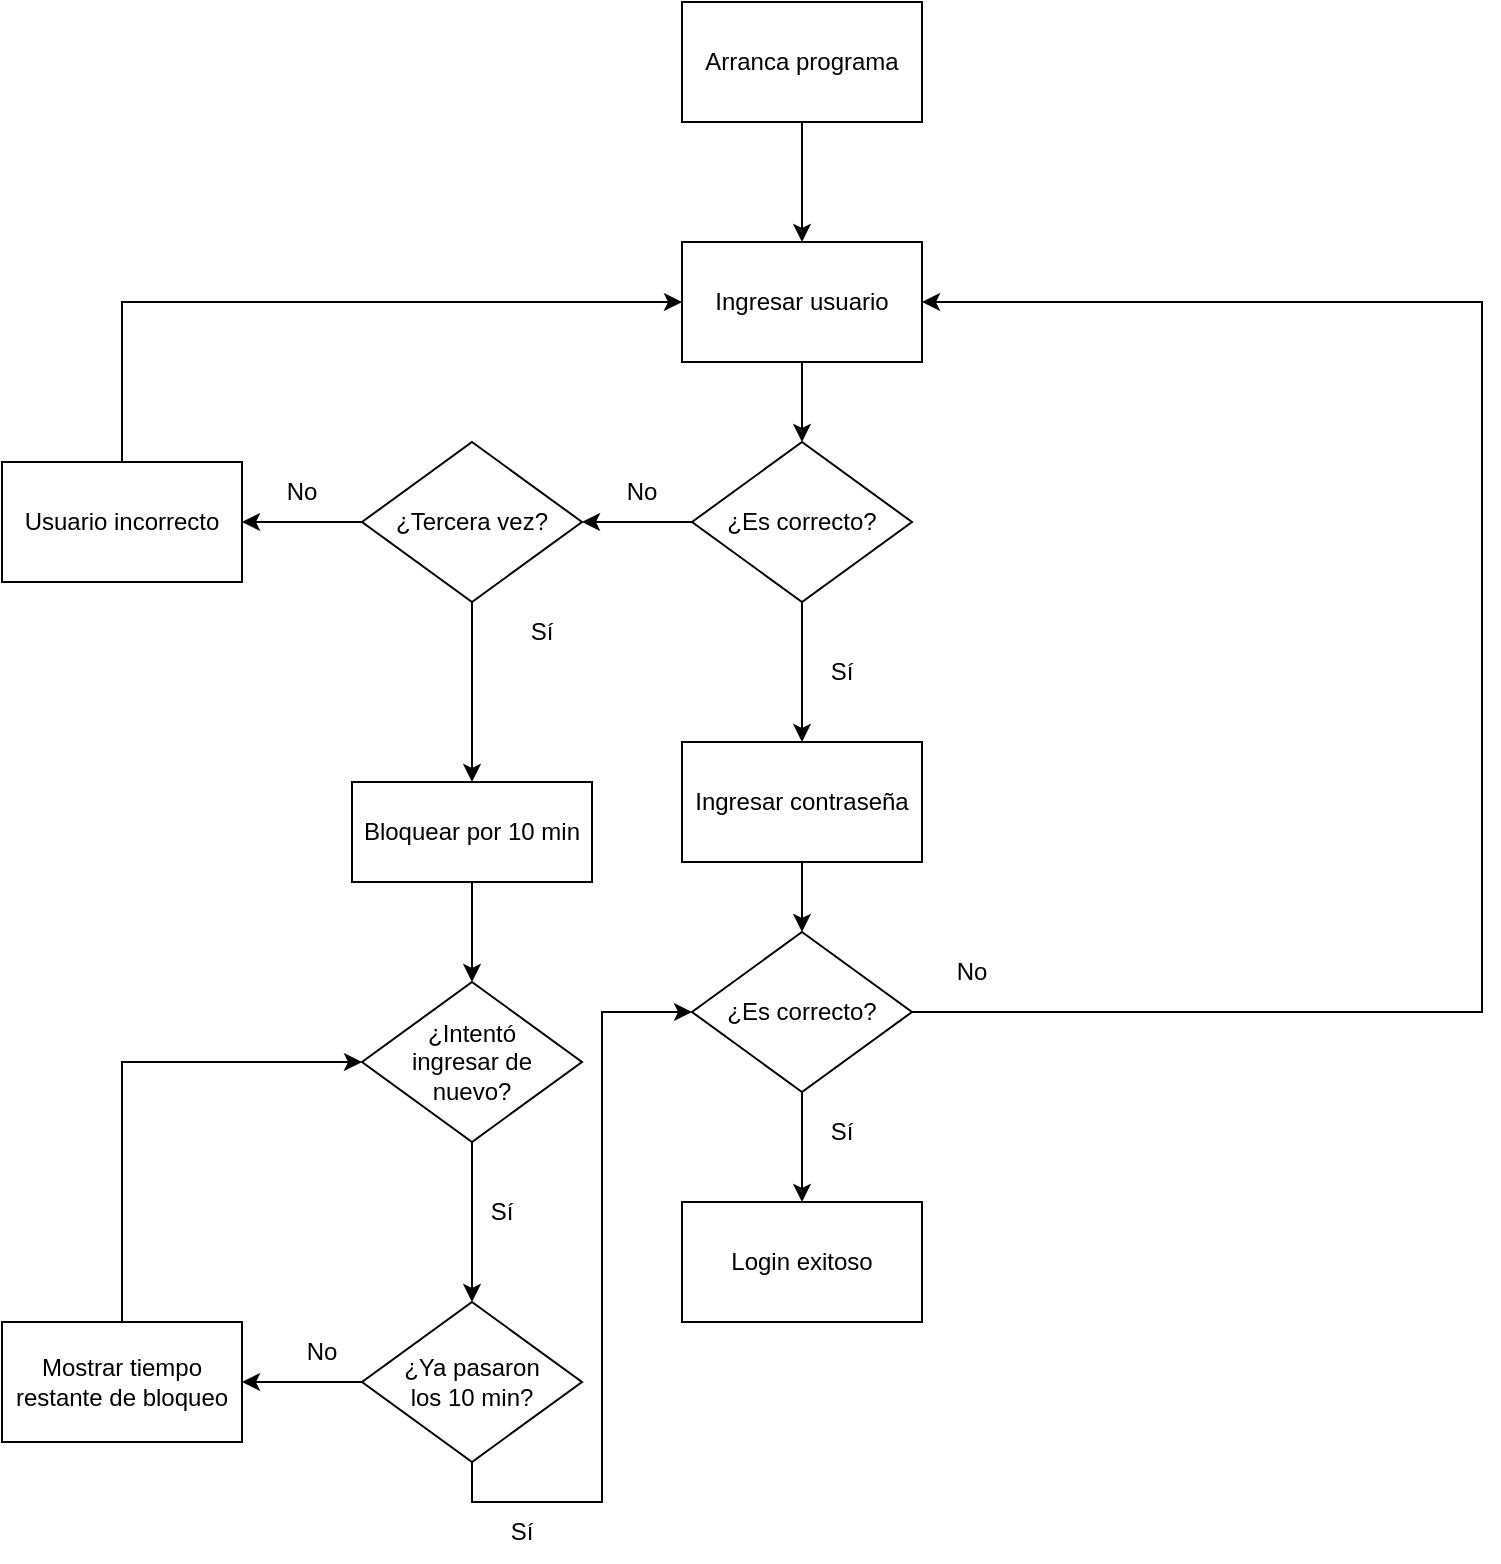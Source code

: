 <mxfile version="20.2.3" type="device"><diagram id="C5RBs43oDa-KdzZeNtuy" name="Page-1"><mxGraphModel dx="868" dy="553" grid="1" gridSize="10" guides="1" tooltips="1" connect="1" arrows="1" fold="1" page="1" pageScale="1" pageWidth="827" pageHeight="1169" math="0" shadow="0"><root><mxCell id="WIyWlLk6GJQsqaUBKTNV-0"/><mxCell id="WIyWlLk6GJQsqaUBKTNV-1" parent="WIyWlLk6GJQsqaUBKTNV-0"/><mxCell id="7yZNQDhG3BpC_zGq4q1O-2" style="edgeStyle=orthogonalEdgeStyle;rounded=0;orthogonalLoop=1;jettySize=auto;html=1;exitX=0.5;exitY=1;exitDx=0;exitDy=0;entryX=0.5;entryY=0;entryDx=0;entryDy=0;" edge="1" parent="WIyWlLk6GJQsqaUBKTNV-1" source="7yZNQDhG3BpC_zGq4q1O-0" target="7yZNQDhG3BpC_zGq4q1O-1"><mxGeometry relative="1" as="geometry"/></mxCell><mxCell id="7yZNQDhG3BpC_zGq4q1O-0" value="Arranca programa" style="rounded=0;whiteSpace=wrap;html=1;" vertex="1" parent="WIyWlLk6GJQsqaUBKTNV-1"><mxGeometry x="350" y="40" width="120" height="60" as="geometry"/></mxCell><mxCell id="7yZNQDhG3BpC_zGq4q1O-4" style="edgeStyle=orthogonalEdgeStyle;rounded=0;orthogonalLoop=1;jettySize=auto;html=1;exitX=0.5;exitY=1;exitDx=0;exitDy=0;" edge="1" parent="WIyWlLk6GJQsqaUBKTNV-1" source="7yZNQDhG3BpC_zGq4q1O-1" target="7yZNQDhG3BpC_zGq4q1O-3"><mxGeometry relative="1" as="geometry"/></mxCell><mxCell id="7yZNQDhG3BpC_zGq4q1O-1" value="Ingresar usuario" style="rounded=0;whiteSpace=wrap;html=1;" vertex="1" parent="WIyWlLk6GJQsqaUBKTNV-1"><mxGeometry x="350" y="160" width="120" height="60" as="geometry"/></mxCell><mxCell id="7yZNQDhG3BpC_zGq4q1O-23" style="edgeStyle=orthogonalEdgeStyle;rounded=0;orthogonalLoop=1;jettySize=auto;html=1;entryX=1;entryY=0.5;entryDx=0;entryDy=0;" edge="1" parent="WIyWlLk6GJQsqaUBKTNV-1" source="7yZNQDhG3BpC_zGq4q1O-3" target="7yZNQDhG3BpC_zGq4q1O-22"><mxGeometry relative="1" as="geometry"/></mxCell><mxCell id="7yZNQDhG3BpC_zGq4q1O-3" value="¿Es correcto?" style="rhombus;whiteSpace=wrap;html=1;spacing=2;spacingLeft=12;spacingRight=12;" vertex="1" parent="WIyWlLk6GJQsqaUBKTNV-1"><mxGeometry x="355" y="260" width="110" height="80" as="geometry"/></mxCell><mxCell id="7yZNQDhG3BpC_zGq4q1O-8" style="edgeStyle=orthogonalEdgeStyle;rounded=0;orthogonalLoop=1;jettySize=auto;html=1;entryX=0;entryY=0.5;entryDx=0;entryDy=0;" edge="1" parent="WIyWlLk6GJQsqaUBKTNV-1" source="7yZNQDhG3BpC_zGq4q1O-6" target="7yZNQDhG3BpC_zGq4q1O-1"><mxGeometry relative="1" as="geometry"><mxPoint x="170" y="130" as="targetPoint"/><Array as="points"><mxPoint x="70" y="190"/></Array></mxGeometry></mxCell><mxCell id="7yZNQDhG3BpC_zGq4q1O-6" value="Usuario incorrecto" style="rounded=0;whiteSpace=wrap;html=1;" vertex="1" parent="WIyWlLk6GJQsqaUBKTNV-1"><mxGeometry x="10" y="270" width="120" height="60" as="geometry"/></mxCell><mxCell id="7yZNQDhG3BpC_zGq4q1O-9" value="Sí" style="text;html=1;strokeColor=none;fillColor=none;align=center;verticalAlign=middle;whiteSpace=wrap;rounded=0;" vertex="1" parent="WIyWlLk6GJQsqaUBKTNV-1"><mxGeometry x="400" y="360" width="60" height="30" as="geometry"/></mxCell><mxCell id="7yZNQDhG3BpC_zGq4q1O-14" style="edgeStyle=orthogonalEdgeStyle;rounded=0;orthogonalLoop=1;jettySize=auto;html=1;exitX=0.5;exitY=1;exitDx=0;exitDy=0;entryX=0.5;entryY=0;entryDx=0;entryDy=0;" edge="1" parent="WIyWlLk6GJQsqaUBKTNV-1" source="7yZNQDhG3BpC_zGq4q1O-10" target="7yZNQDhG3BpC_zGq4q1O-12"><mxGeometry relative="1" as="geometry"/></mxCell><mxCell id="7yZNQDhG3BpC_zGq4q1O-10" value="Ingresar contraseña" style="rounded=0;whiteSpace=wrap;html=1;" vertex="1" parent="WIyWlLk6GJQsqaUBKTNV-1"><mxGeometry x="350" y="410" width="120" height="60" as="geometry"/></mxCell><mxCell id="7yZNQDhG3BpC_zGq4q1O-11" value="" style="endArrow=classic;html=1;rounded=0;exitX=0.5;exitY=1;exitDx=0;exitDy=0;entryX=0.5;entryY=0;entryDx=0;entryDy=0;" edge="1" parent="WIyWlLk6GJQsqaUBKTNV-1" source="7yZNQDhG3BpC_zGq4q1O-3" target="7yZNQDhG3BpC_zGq4q1O-10"><mxGeometry width="50" height="50" relative="1" as="geometry"><mxPoint x="460" y="410" as="sourcePoint"/><mxPoint x="510" y="360" as="targetPoint"/></mxGeometry></mxCell><mxCell id="7yZNQDhG3BpC_zGq4q1O-16" style="edgeStyle=orthogonalEdgeStyle;rounded=0;orthogonalLoop=1;jettySize=auto;html=1;exitX=0.5;exitY=1;exitDx=0;exitDy=0;entryX=0.5;entryY=0;entryDx=0;entryDy=0;" edge="1" parent="WIyWlLk6GJQsqaUBKTNV-1" source="7yZNQDhG3BpC_zGq4q1O-12" target="7yZNQDhG3BpC_zGq4q1O-15"><mxGeometry relative="1" as="geometry"/></mxCell><mxCell id="7yZNQDhG3BpC_zGq4q1O-18" style="edgeStyle=orthogonalEdgeStyle;rounded=0;orthogonalLoop=1;jettySize=auto;html=1;exitX=1;exitY=0.5;exitDx=0;exitDy=0;entryX=1;entryY=0.5;entryDx=0;entryDy=0;" edge="1" parent="WIyWlLk6GJQsqaUBKTNV-1" source="7yZNQDhG3BpC_zGq4q1O-12" target="7yZNQDhG3BpC_zGq4q1O-1"><mxGeometry relative="1" as="geometry"><mxPoint x="750" y="545" as="targetPoint"/><Array as="points"><mxPoint x="750" y="545"/><mxPoint x="750" y="190"/></Array></mxGeometry></mxCell><mxCell id="7yZNQDhG3BpC_zGq4q1O-12" value="¿Es correcto?" style="rhombus;whiteSpace=wrap;html=1;spacing=2;spacingLeft=12;spacingRight=12;" vertex="1" parent="WIyWlLk6GJQsqaUBKTNV-1"><mxGeometry x="355" y="505" width="110" height="80" as="geometry"/></mxCell><mxCell id="7yZNQDhG3BpC_zGq4q1O-15" value="Login exitoso" style="rounded=0;whiteSpace=wrap;html=1;" vertex="1" parent="WIyWlLk6GJQsqaUBKTNV-1"><mxGeometry x="350" y="640" width="120" height="60" as="geometry"/></mxCell><mxCell id="7yZNQDhG3BpC_zGq4q1O-17" value="Sí" style="text;html=1;strokeColor=none;fillColor=none;align=center;verticalAlign=middle;whiteSpace=wrap;rounded=0;" vertex="1" parent="WIyWlLk6GJQsqaUBKTNV-1"><mxGeometry x="400" y="590" width="60" height="30" as="geometry"/></mxCell><mxCell id="7yZNQDhG3BpC_zGq4q1O-19" value="No" style="text;html=1;strokeColor=none;fillColor=none;align=center;verticalAlign=middle;whiteSpace=wrap;rounded=0;" vertex="1" parent="WIyWlLk6GJQsqaUBKTNV-1"><mxGeometry x="465" y="510" width="60" height="30" as="geometry"/></mxCell><mxCell id="7yZNQDhG3BpC_zGq4q1O-20" value="No" style="text;html=1;strokeColor=none;fillColor=none;align=center;verticalAlign=middle;whiteSpace=wrap;rounded=0;" vertex="1" parent="WIyWlLk6GJQsqaUBKTNV-1"><mxGeometry x="300" y="270" width="60" height="30" as="geometry"/></mxCell><mxCell id="7yZNQDhG3BpC_zGq4q1O-24" style="edgeStyle=orthogonalEdgeStyle;rounded=0;orthogonalLoop=1;jettySize=auto;html=1;exitX=0;exitY=0.5;exitDx=0;exitDy=0;entryX=1;entryY=0.5;entryDx=0;entryDy=0;" edge="1" parent="WIyWlLk6GJQsqaUBKTNV-1" source="7yZNQDhG3BpC_zGq4q1O-22" target="7yZNQDhG3BpC_zGq4q1O-6"><mxGeometry relative="1" as="geometry"/></mxCell><mxCell id="7yZNQDhG3BpC_zGq4q1O-27" style="edgeStyle=orthogonalEdgeStyle;rounded=0;orthogonalLoop=1;jettySize=auto;html=1;exitX=0.5;exitY=1;exitDx=0;exitDy=0;" edge="1" parent="WIyWlLk6GJQsqaUBKTNV-1" source="7yZNQDhG3BpC_zGq4q1O-22"><mxGeometry relative="1" as="geometry"><mxPoint x="245" y="430" as="targetPoint"/></mxGeometry></mxCell><mxCell id="7yZNQDhG3BpC_zGq4q1O-22" value="¿Tercera vez?" style="rhombus;whiteSpace=wrap;html=1;spacing=2;spacingLeft=12;spacingRight=12;" vertex="1" parent="WIyWlLk6GJQsqaUBKTNV-1"><mxGeometry x="190" y="260" width="110" height="80" as="geometry"/></mxCell><mxCell id="7yZNQDhG3BpC_zGq4q1O-25" value="No" style="text;html=1;strokeColor=none;fillColor=none;align=center;verticalAlign=middle;whiteSpace=wrap;rounded=0;" vertex="1" parent="WIyWlLk6GJQsqaUBKTNV-1"><mxGeometry x="130" y="270" width="60" height="30" as="geometry"/></mxCell><mxCell id="7yZNQDhG3BpC_zGq4q1O-26" value="Sí" style="text;html=1;strokeColor=none;fillColor=none;align=center;verticalAlign=middle;whiteSpace=wrap;rounded=0;" vertex="1" parent="WIyWlLk6GJQsqaUBKTNV-1"><mxGeometry x="250" y="340" width="60" height="30" as="geometry"/></mxCell><mxCell id="7yZNQDhG3BpC_zGq4q1O-30" style="edgeStyle=orthogonalEdgeStyle;rounded=0;orthogonalLoop=1;jettySize=auto;html=1;" edge="1" parent="WIyWlLk6GJQsqaUBKTNV-1" source="7yZNQDhG3BpC_zGq4q1O-28" target="7yZNQDhG3BpC_zGq4q1O-29"><mxGeometry relative="1" as="geometry"/></mxCell><mxCell id="7yZNQDhG3BpC_zGq4q1O-28" value="Bloquear por 10 min" style="rounded=0;whiteSpace=wrap;html=1;" vertex="1" parent="WIyWlLk6GJQsqaUBKTNV-1"><mxGeometry x="185" y="430" width="120" height="50" as="geometry"/></mxCell><mxCell id="7yZNQDhG3BpC_zGq4q1O-35" style="edgeStyle=orthogonalEdgeStyle;rounded=0;orthogonalLoop=1;jettySize=auto;html=1;exitX=0.5;exitY=1;exitDx=0;exitDy=0;" edge="1" parent="WIyWlLk6GJQsqaUBKTNV-1" source="7yZNQDhG3BpC_zGq4q1O-29"><mxGeometry relative="1" as="geometry"><mxPoint x="245" y="690" as="targetPoint"/></mxGeometry></mxCell><mxCell id="7yZNQDhG3BpC_zGq4q1O-29" value="¿Intentó ingresar de nuevo?" style="rhombus;whiteSpace=wrap;html=1;spacing=2;spacingLeft=12;spacingRight=12;" vertex="1" parent="WIyWlLk6GJQsqaUBKTNV-1"><mxGeometry x="190" y="530" width="110" height="80" as="geometry"/></mxCell><mxCell id="7yZNQDhG3BpC_zGq4q1O-37" value="Sí" style="text;html=1;strokeColor=none;fillColor=none;align=center;verticalAlign=middle;whiteSpace=wrap;rounded=0;" vertex="1" parent="WIyWlLk6GJQsqaUBKTNV-1"><mxGeometry x="230" y="630" width="60" height="30" as="geometry"/></mxCell><mxCell id="7yZNQDhG3BpC_zGq4q1O-39" style="edgeStyle=orthogonalEdgeStyle;rounded=0;orthogonalLoop=1;jettySize=auto;html=1;exitX=0;exitY=0.5;exitDx=0;exitDy=0;" edge="1" parent="WIyWlLk6GJQsqaUBKTNV-1" source="7yZNQDhG3BpC_zGq4q1O-38"><mxGeometry relative="1" as="geometry"><mxPoint x="130" y="730" as="targetPoint"/></mxGeometry></mxCell><mxCell id="7yZNQDhG3BpC_zGq4q1O-43" style="edgeStyle=orthogonalEdgeStyle;rounded=0;orthogonalLoop=1;jettySize=auto;html=1;exitX=0.5;exitY=1;exitDx=0;exitDy=0;entryX=0;entryY=0.5;entryDx=0;entryDy=0;" edge="1" parent="WIyWlLk6GJQsqaUBKTNV-1" source="7yZNQDhG3BpC_zGq4q1O-38" target="7yZNQDhG3BpC_zGq4q1O-12"><mxGeometry relative="1" as="geometry"><mxPoint x="330" y="540" as="targetPoint"/><Array as="points"><mxPoint x="245" y="790"/><mxPoint x="310" y="790"/><mxPoint x="310" y="545"/></Array></mxGeometry></mxCell><mxCell id="7yZNQDhG3BpC_zGq4q1O-38" value="¿Ya pasaron los 10 min?" style="rhombus;whiteSpace=wrap;html=1;spacing=2;spacingLeft=12;spacingRight=12;" vertex="1" parent="WIyWlLk6GJQsqaUBKTNV-1"><mxGeometry x="190" y="690" width="110" height="80" as="geometry"/></mxCell><mxCell id="7yZNQDhG3BpC_zGq4q1O-40" value="No" style="text;html=1;strokeColor=none;fillColor=none;align=center;verticalAlign=middle;whiteSpace=wrap;rounded=0;" vertex="1" parent="WIyWlLk6GJQsqaUBKTNV-1"><mxGeometry x="140" y="700" width="60" height="30" as="geometry"/></mxCell><mxCell id="7yZNQDhG3BpC_zGq4q1O-42" style="edgeStyle=orthogonalEdgeStyle;rounded=0;orthogonalLoop=1;jettySize=auto;html=1;entryX=0;entryY=0.5;entryDx=0;entryDy=0;" edge="1" parent="WIyWlLk6GJQsqaUBKTNV-1" source="7yZNQDhG3BpC_zGq4q1O-41" target="7yZNQDhG3BpC_zGq4q1O-29"><mxGeometry relative="1" as="geometry"><Array as="points"><mxPoint x="70" y="570"/></Array></mxGeometry></mxCell><mxCell id="7yZNQDhG3BpC_zGq4q1O-41" value="Mostrar tiempo restante de bloqueo" style="rounded=0;whiteSpace=wrap;html=1;" vertex="1" parent="WIyWlLk6GJQsqaUBKTNV-1"><mxGeometry x="10" y="700" width="120" height="60" as="geometry"/></mxCell><mxCell id="7yZNQDhG3BpC_zGq4q1O-44" value="Sí" style="text;html=1;strokeColor=none;fillColor=none;align=center;verticalAlign=middle;whiteSpace=wrap;rounded=0;" vertex="1" parent="WIyWlLk6GJQsqaUBKTNV-1"><mxGeometry x="240" y="790" width="60" height="30" as="geometry"/></mxCell></root></mxGraphModel></diagram></mxfile>